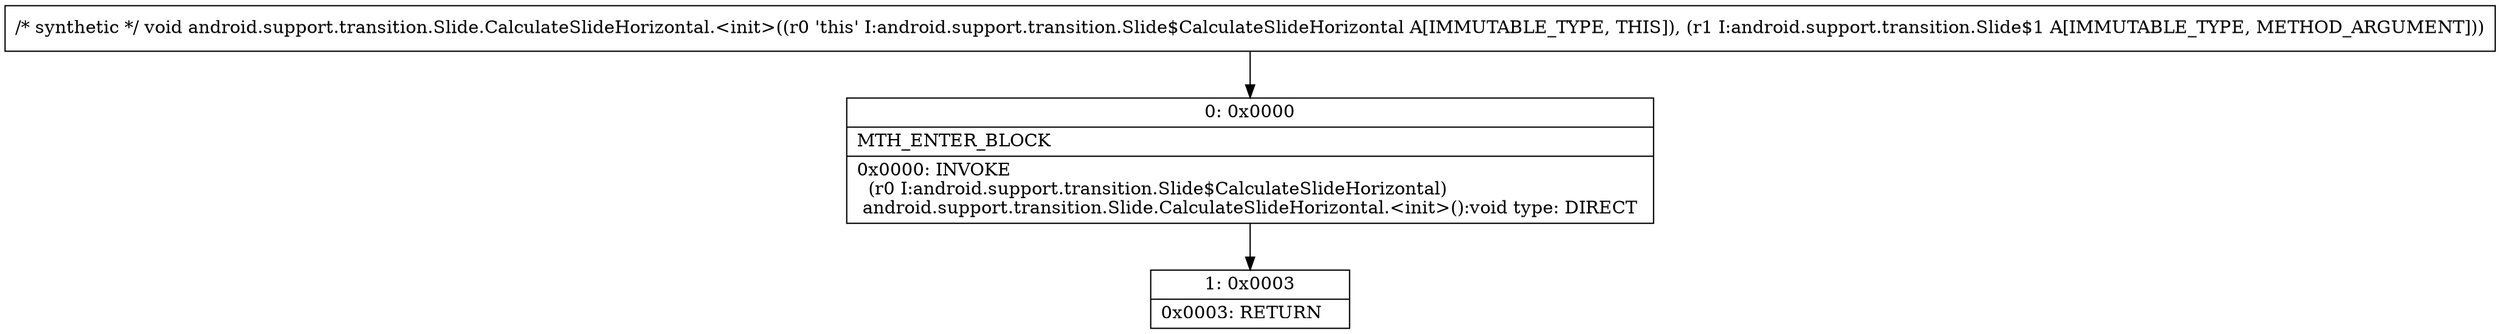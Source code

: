 digraph "CFG forandroid.support.transition.Slide.CalculateSlideHorizontal.\<init\>(Landroid\/support\/transition\/Slide$1;)V" {
Node_0 [shape=record,label="{0\:\ 0x0000|MTH_ENTER_BLOCK\l|0x0000: INVOKE  \l  (r0 I:android.support.transition.Slide$CalculateSlideHorizontal)\l android.support.transition.Slide.CalculateSlideHorizontal.\<init\>():void type: DIRECT \l}"];
Node_1 [shape=record,label="{1\:\ 0x0003|0x0003: RETURN   \l}"];
MethodNode[shape=record,label="{\/* synthetic *\/ void android.support.transition.Slide.CalculateSlideHorizontal.\<init\>((r0 'this' I:android.support.transition.Slide$CalculateSlideHorizontal A[IMMUTABLE_TYPE, THIS]), (r1 I:android.support.transition.Slide$1 A[IMMUTABLE_TYPE, METHOD_ARGUMENT])) }"];
MethodNode -> Node_0;
Node_0 -> Node_1;
}

